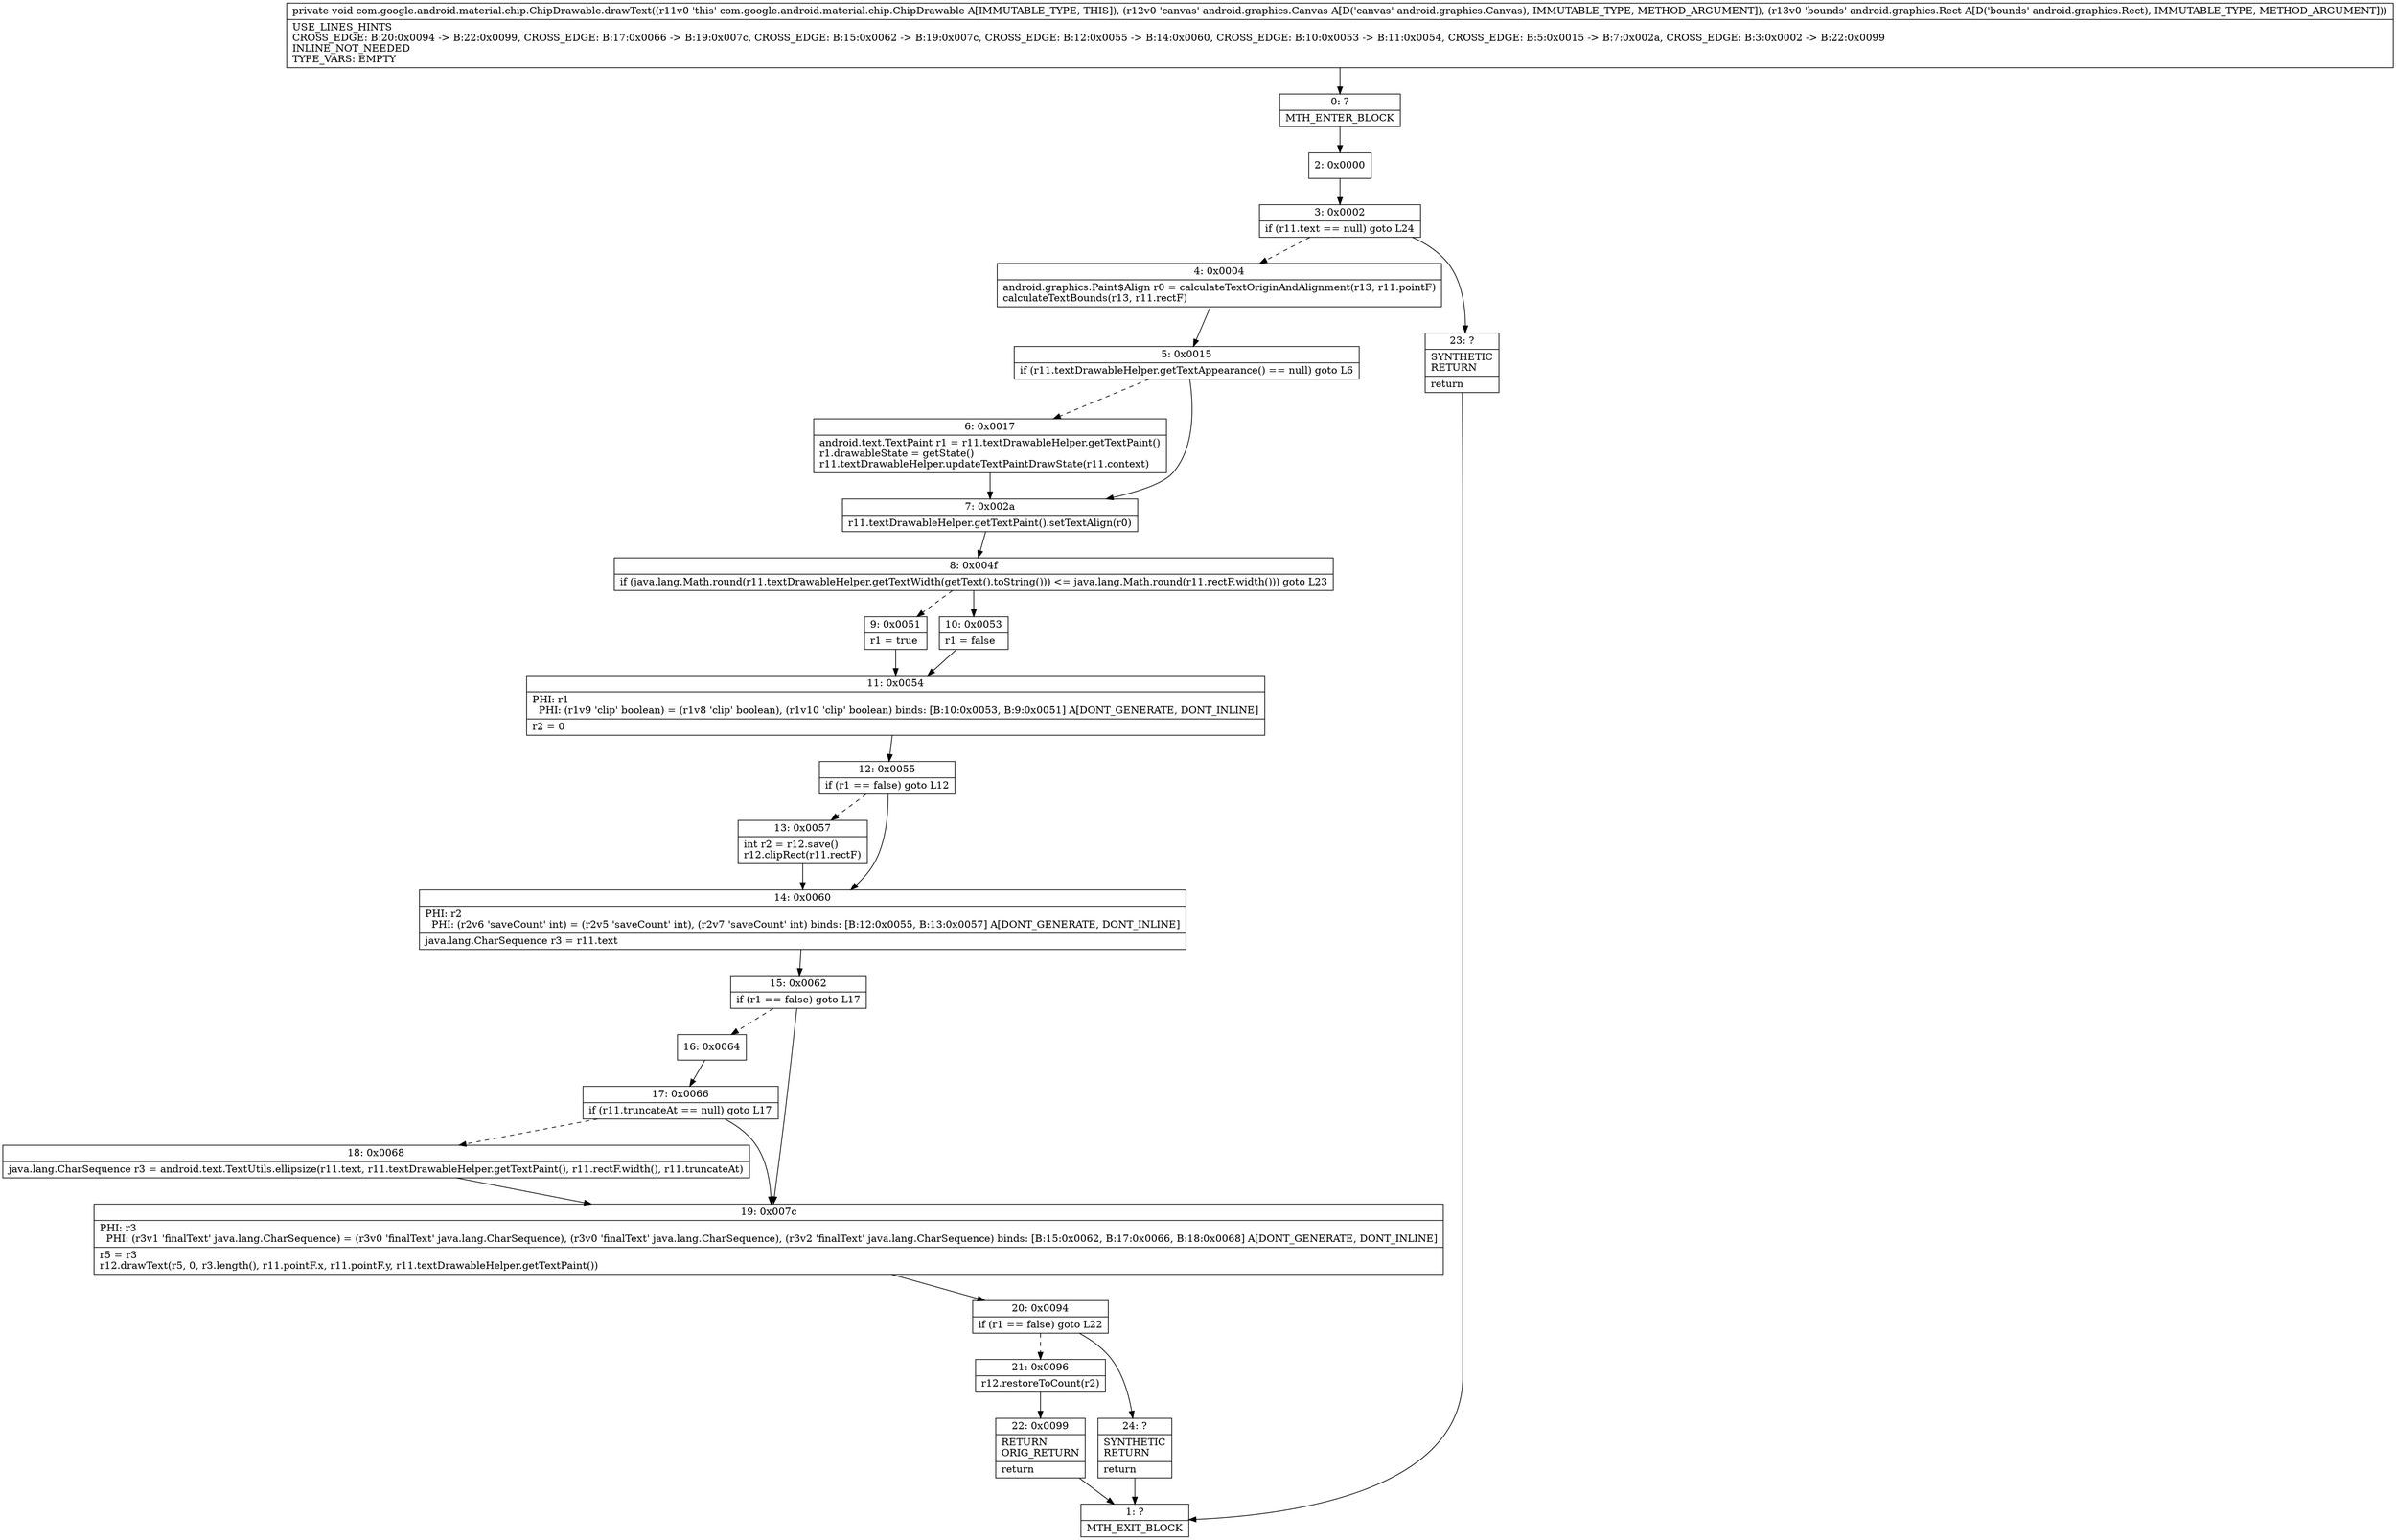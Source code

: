digraph "CFG forcom.google.android.material.chip.ChipDrawable.drawText(Landroid\/graphics\/Canvas;Landroid\/graphics\/Rect;)V" {
Node_0 [shape=record,label="{0\:\ ?|MTH_ENTER_BLOCK\l}"];
Node_2 [shape=record,label="{2\:\ 0x0000}"];
Node_3 [shape=record,label="{3\:\ 0x0002|if (r11.text == null) goto L24\l}"];
Node_4 [shape=record,label="{4\:\ 0x0004|android.graphics.Paint$Align r0 = calculateTextOriginAndAlignment(r13, r11.pointF)\lcalculateTextBounds(r13, r11.rectF)\l}"];
Node_5 [shape=record,label="{5\:\ 0x0015|if (r11.textDrawableHelper.getTextAppearance() == null) goto L6\l}"];
Node_6 [shape=record,label="{6\:\ 0x0017|android.text.TextPaint r1 = r11.textDrawableHelper.getTextPaint()\lr1.drawableState = getState()\lr11.textDrawableHelper.updateTextPaintDrawState(r11.context)\l}"];
Node_7 [shape=record,label="{7\:\ 0x002a|r11.textDrawableHelper.getTextPaint().setTextAlign(r0)\l}"];
Node_8 [shape=record,label="{8\:\ 0x004f|if (java.lang.Math.round(r11.textDrawableHelper.getTextWidth(getText().toString())) \<= java.lang.Math.round(r11.rectF.width())) goto L23\l}"];
Node_9 [shape=record,label="{9\:\ 0x0051|r1 = true\l}"];
Node_11 [shape=record,label="{11\:\ 0x0054|PHI: r1 \l  PHI: (r1v9 'clip' boolean) = (r1v8 'clip' boolean), (r1v10 'clip' boolean) binds: [B:10:0x0053, B:9:0x0051] A[DONT_GENERATE, DONT_INLINE]\l|r2 = 0\l}"];
Node_12 [shape=record,label="{12\:\ 0x0055|if (r1 == false) goto L12\l}"];
Node_13 [shape=record,label="{13\:\ 0x0057|int r2 = r12.save()\lr12.clipRect(r11.rectF)\l}"];
Node_14 [shape=record,label="{14\:\ 0x0060|PHI: r2 \l  PHI: (r2v6 'saveCount' int) = (r2v5 'saveCount' int), (r2v7 'saveCount' int) binds: [B:12:0x0055, B:13:0x0057] A[DONT_GENERATE, DONT_INLINE]\l|java.lang.CharSequence r3 = r11.text\l}"];
Node_15 [shape=record,label="{15\:\ 0x0062|if (r1 == false) goto L17\l}"];
Node_16 [shape=record,label="{16\:\ 0x0064}"];
Node_17 [shape=record,label="{17\:\ 0x0066|if (r11.truncateAt == null) goto L17\l}"];
Node_18 [shape=record,label="{18\:\ 0x0068|java.lang.CharSequence r3 = android.text.TextUtils.ellipsize(r11.text, r11.textDrawableHelper.getTextPaint(), r11.rectF.width(), r11.truncateAt)\l}"];
Node_19 [shape=record,label="{19\:\ 0x007c|PHI: r3 \l  PHI: (r3v1 'finalText' java.lang.CharSequence) = (r3v0 'finalText' java.lang.CharSequence), (r3v0 'finalText' java.lang.CharSequence), (r3v2 'finalText' java.lang.CharSequence) binds: [B:15:0x0062, B:17:0x0066, B:18:0x0068] A[DONT_GENERATE, DONT_INLINE]\l|r5 = r3\lr12.drawText(r5, 0, r3.length(), r11.pointF.x, r11.pointF.y, r11.textDrawableHelper.getTextPaint())\l}"];
Node_20 [shape=record,label="{20\:\ 0x0094|if (r1 == false) goto L22\l}"];
Node_21 [shape=record,label="{21\:\ 0x0096|r12.restoreToCount(r2)\l}"];
Node_22 [shape=record,label="{22\:\ 0x0099|RETURN\lORIG_RETURN\l|return\l}"];
Node_1 [shape=record,label="{1\:\ ?|MTH_EXIT_BLOCK\l}"];
Node_24 [shape=record,label="{24\:\ ?|SYNTHETIC\lRETURN\l|return\l}"];
Node_10 [shape=record,label="{10\:\ 0x0053|r1 = false\l}"];
Node_23 [shape=record,label="{23\:\ ?|SYNTHETIC\lRETURN\l|return\l}"];
MethodNode[shape=record,label="{private void com.google.android.material.chip.ChipDrawable.drawText((r11v0 'this' com.google.android.material.chip.ChipDrawable A[IMMUTABLE_TYPE, THIS]), (r12v0 'canvas' android.graphics.Canvas A[D('canvas' android.graphics.Canvas), IMMUTABLE_TYPE, METHOD_ARGUMENT]), (r13v0 'bounds' android.graphics.Rect A[D('bounds' android.graphics.Rect), IMMUTABLE_TYPE, METHOD_ARGUMENT]))  | USE_LINES_HINTS\lCROSS_EDGE: B:20:0x0094 \-\> B:22:0x0099, CROSS_EDGE: B:17:0x0066 \-\> B:19:0x007c, CROSS_EDGE: B:15:0x0062 \-\> B:19:0x007c, CROSS_EDGE: B:12:0x0055 \-\> B:14:0x0060, CROSS_EDGE: B:10:0x0053 \-\> B:11:0x0054, CROSS_EDGE: B:5:0x0015 \-\> B:7:0x002a, CROSS_EDGE: B:3:0x0002 \-\> B:22:0x0099\lINLINE_NOT_NEEDED\lTYPE_VARS: EMPTY\l}"];
MethodNode -> Node_0;Node_0 -> Node_2;
Node_2 -> Node_3;
Node_3 -> Node_4[style=dashed];
Node_3 -> Node_23;
Node_4 -> Node_5;
Node_5 -> Node_6[style=dashed];
Node_5 -> Node_7;
Node_6 -> Node_7;
Node_7 -> Node_8;
Node_8 -> Node_9[style=dashed];
Node_8 -> Node_10;
Node_9 -> Node_11;
Node_11 -> Node_12;
Node_12 -> Node_13[style=dashed];
Node_12 -> Node_14;
Node_13 -> Node_14;
Node_14 -> Node_15;
Node_15 -> Node_16[style=dashed];
Node_15 -> Node_19;
Node_16 -> Node_17;
Node_17 -> Node_18[style=dashed];
Node_17 -> Node_19;
Node_18 -> Node_19;
Node_19 -> Node_20;
Node_20 -> Node_21[style=dashed];
Node_20 -> Node_24;
Node_21 -> Node_22;
Node_22 -> Node_1;
Node_24 -> Node_1;
Node_10 -> Node_11;
Node_23 -> Node_1;
}

